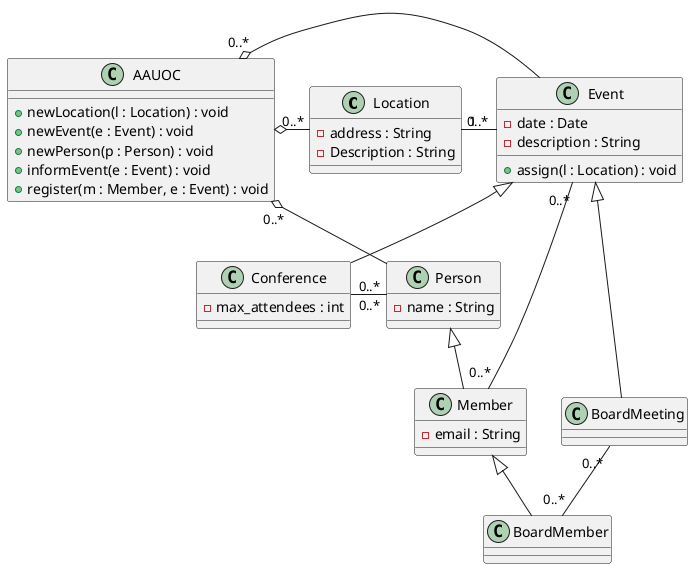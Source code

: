 @startuml
'https://plantuml.com/class-diagram

class Location {
    - address : String
    - Description : String
}

class Person {
    - name : String
}

class Member {
    - email : String
}

class Event {
    - date : Date
    - description : String
    + assign(l : Location) : void
}

class Conference {
    - max_attendees : int
}

class BoardMeeting {

}

class BoardMember {

}

class AAUOC {
    + newLocation(l : Location) : void
    + newEvent(e : Event) : void
    + newPerson(p : Person) : void
    + informEvent(e : Event) : void
    + register(m : Member, e : Event) : void
}


class BoardMeeting extends Event
class BoardMember extends Member
class Member extends Person
class Conference extends Event

Conference "0..*" - "0..*" Person
BoardMeeting "0..*" - "0..*" BoardMember
Event "0..*" - "0..*" Member
AAUOC "0..*" o- Person
Location "1" - "0..*" Event
AAUOC "0..*" o- Location
AAUOC "0..*" o- Event



@enduml